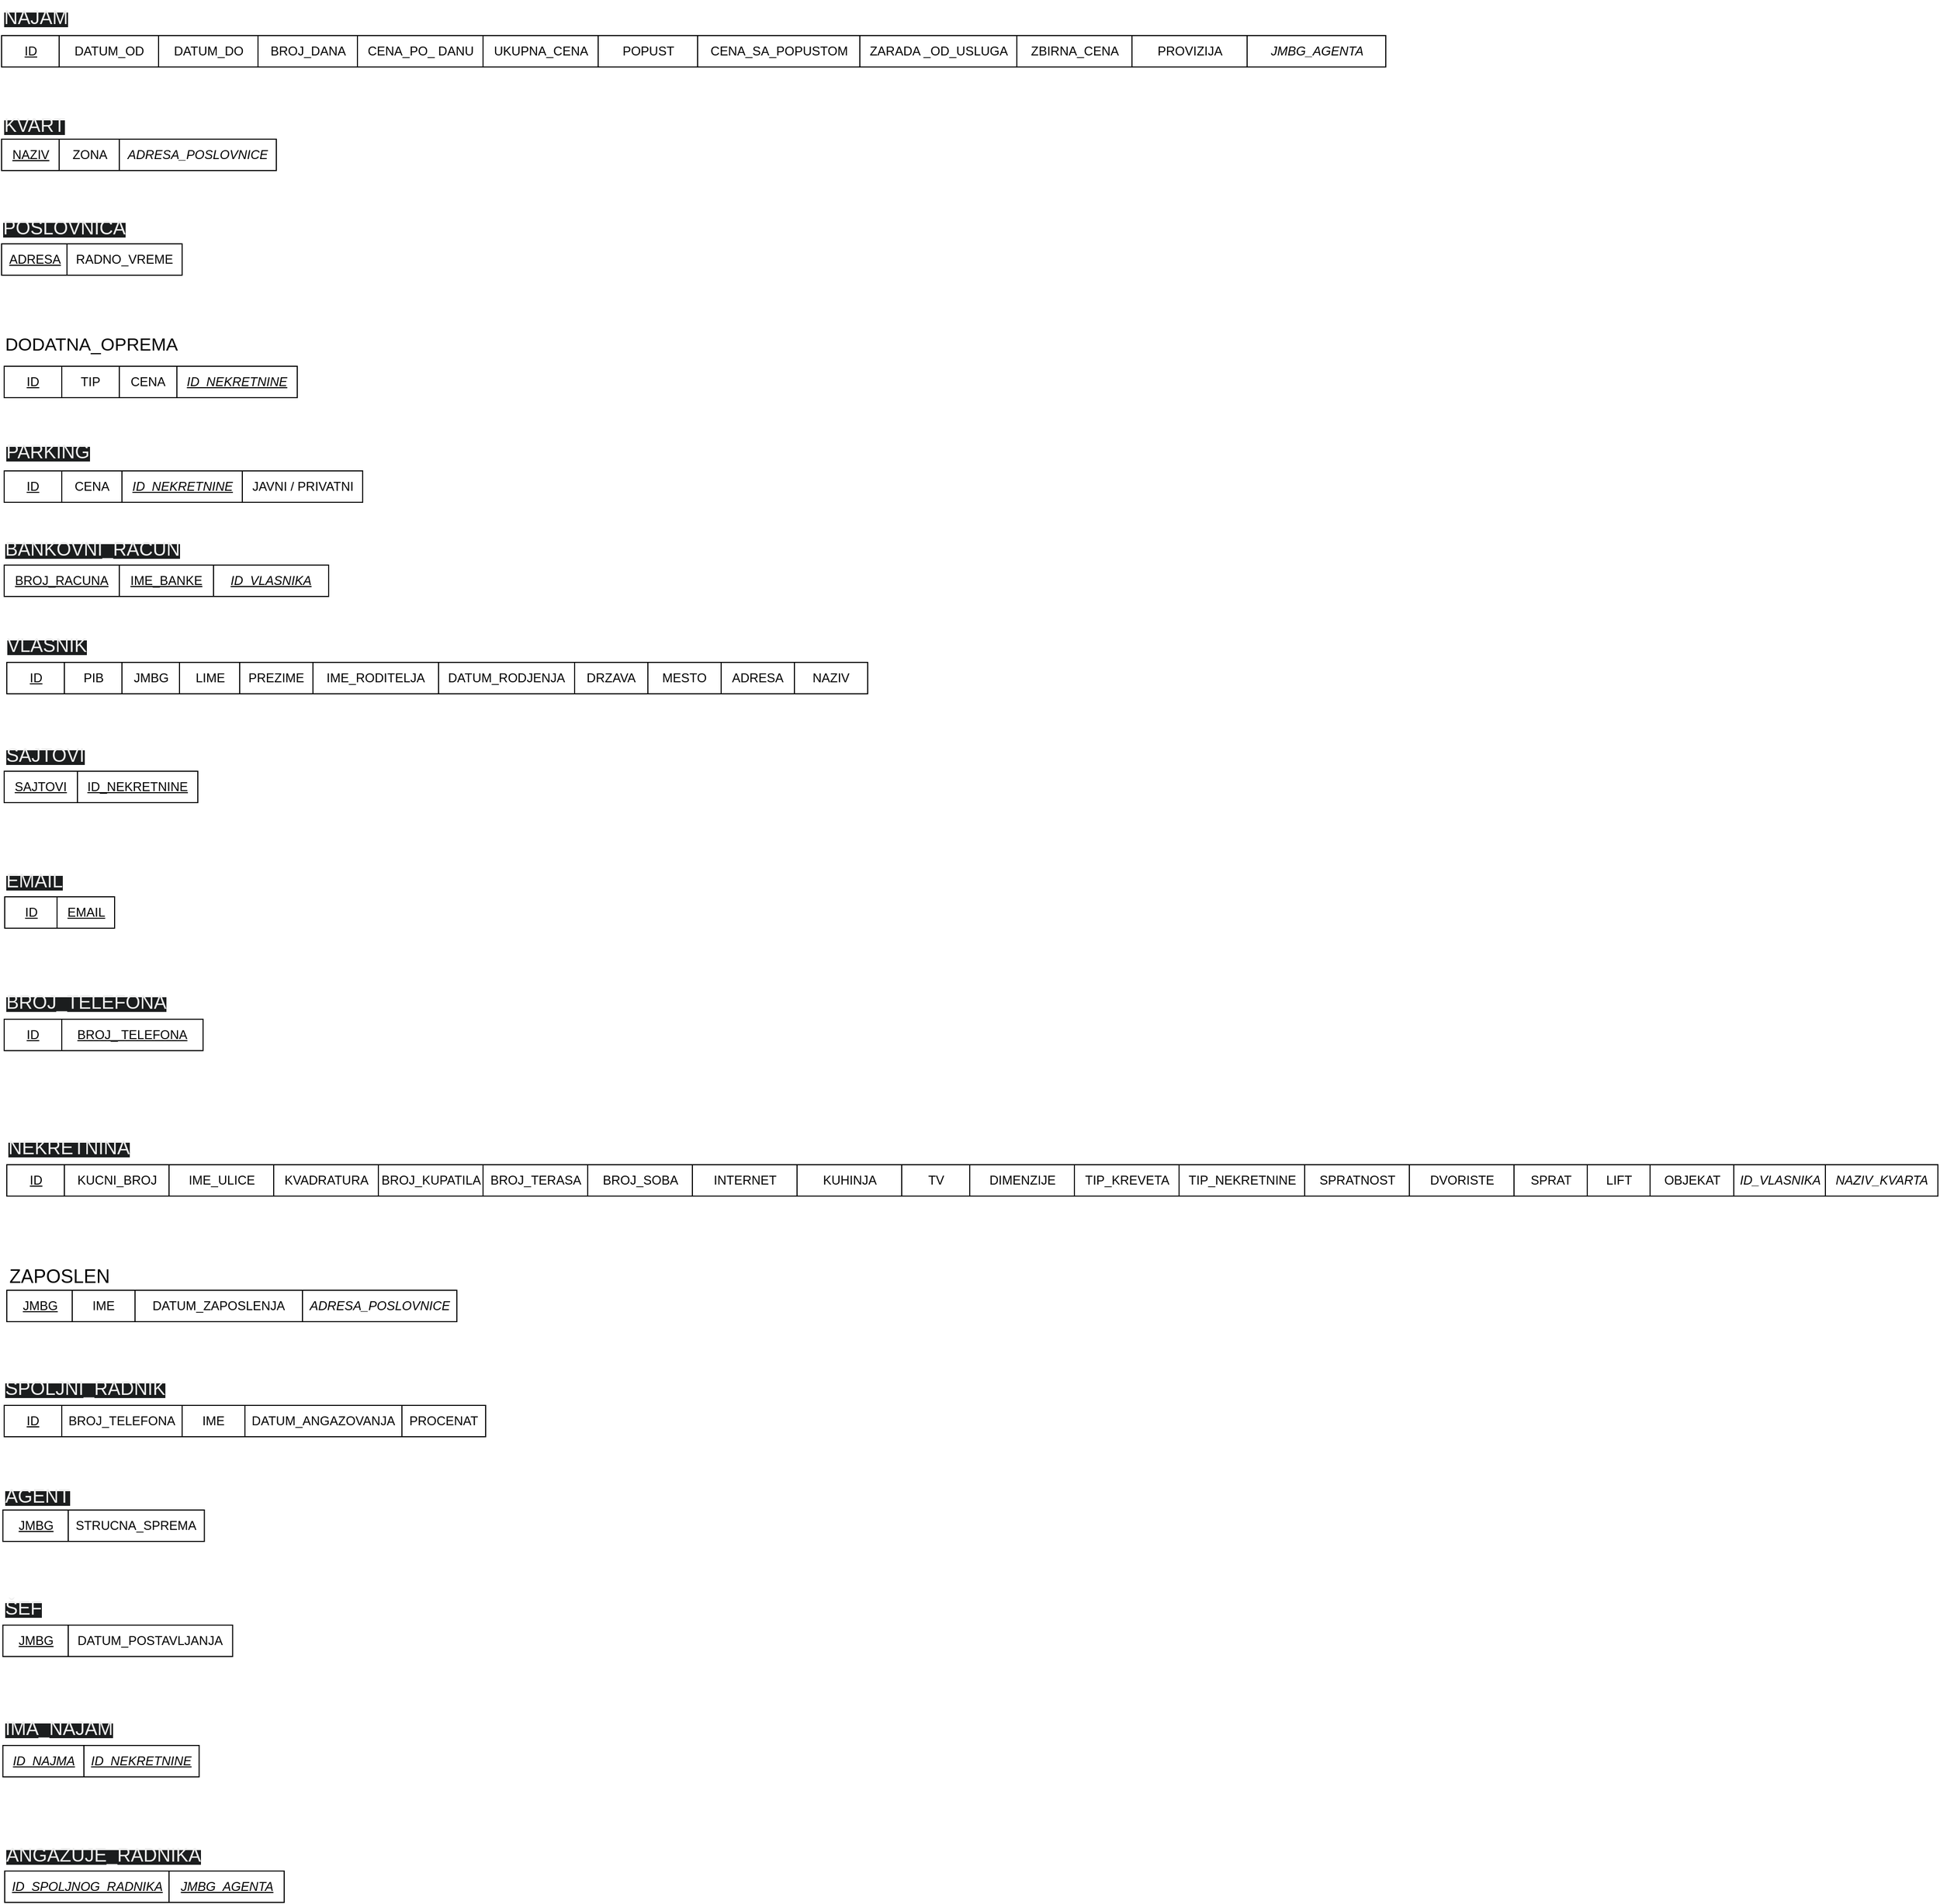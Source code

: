 <mxfile version="24.2.5" type="device">
  <diagram id="R2lEEEUBdFMjLlhIrx00" name="Page-1">
    <mxGraphModel dx="1434" dy="844" grid="1" gridSize="10" guides="1" tooltips="1" connect="1" arrows="1" fold="1" page="1" pageScale="1" pageWidth="850" pageHeight="1100" math="0" shadow="0" extFonts="Permanent Marker^https://fonts.googleapis.com/css?family=Permanent+Marker">
      <root>
        <mxCell id="0" />
        <mxCell id="1" parent="0" />
        <mxCell id="gF0iJYSJDRi98HdOXdBx-7" value="KUCNI_BROJ" style="rounded=0;whiteSpace=wrap;html=1;" parent="1" vertex="1">
          <mxGeometry x="117.5" y="1160" width="100" height="30" as="geometry" />
        </mxCell>
        <mxCell id="gF0iJYSJDRi98HdOXdBx-8" value="IME_ULICE" style="rounded=0;whiteSpace=wrap;html=1;" parent="1" vertex="1">
          <mxGeometry x="217.5" y="1160" width="100" height="30" as="geometry" />
        </mxCell>
        <mxCell id="gF0iJYSJDRi98HdOXdBx-9" value="&lt;u&gt;ID&lt;/u&gt;" style="rounded=0;whiteSpace=wrap;html=1;" parent="1" vertex="1">
          <mxGeometry x="62.5" y="1160" width="55" height="30" as="geometry" />
        </mxCell>
        <mxCell id="gF0iJYSJDRi98HdOXdBx-10" value="KVADRATURA" style="rounded=0;whiteSpace=wrap;html=1;" parent="1" vertex="1">
          <mxGeometry x="317.5" y="1160" width="100" height="30" as="geometry" />
        </mxCell>
        <mxCell id="gF0iJYSJDRi98HdOXdBx-11" value="BROJ_KUPATILA" style="rounded=0;whiteSpace=wrap;html=1;" parent="1" vertex="1">
          <mxGeometry x="417.5" y="1160" width="100" height="30" as="geometry" />
        </mxCell>
        <mxCell id="gF0iJYSJDRi98HdOXdBx-12" value="BROJ_TERASA" style="rounded=0;whiteSpace=wrap;html=1;" parent="1" vertex="1">
          <mxGeometry x="517.5" y="1160" width="100" height="30" as="geometry" />
        </mxCell>
        <mxCell id="gF0iJYSJDRi98HdOXdBx-13" value="BROJ_SOBA" style="rounded=0;whiteSpace=wrap;html=1;" parent="1" vertex="1">
          <mxGeometry x="617.5" y="1160" width="100" height="30" as="geometry" />
        </mxCell>
        <mxCell id="gF0iJYSJDRi98HdOXdBx-14" value="INTERNET" style="rounded=0;whiteSpace=wrap;html=1;" parent="1" vertex="1">
          <mxGeometry x="717.5" y="1160" width="100" height="30" as="geometry" />
        </mxCell>
        <mxCell id="gF0iJYSJDRi98HdOXdBx-15" value="KUHINJA" style="rounded=0;whiteSpace=wrap;html=1;" parent="1" vertex="1">
          <mxGeometry x="817.5" y="1160" width="100" height="30" as="geometry" />
        </mxCell>
        <mxCell id="gF0iJYSJDRi98HdOXdBx-16" value="TV" style="rounded=0;whiteSpace=wrap;html=1;" parent="1" vertex="1">
          <mxGeometry x="917.5" y="1160" width="65" height="30" as="geometry" />
        </mxCell>
        <mxCell id="gF0iJYSJDRi98HdOXdBx-17" value="DIMENZIJE" style="rounded=0;whiteSpace=wrap;html=1;" parent="1" vertex="1">
          <mxGeometry x="982.5" y="1160" width="100" height="30" as="geometry" />
        </mxCell>
        <mxCell id="gF0iJYSJDRi98HdOXdBx-18" value="TIP_KREVETA" style="rounded=0;whiteSpace=wrap;html=1;" parent="1" vertex="1">
          <mxGeometry x="1082.5" y="1160" width="100" height="30" as="geometry" />
        </mxCell>
        <mxCell id="gF0iJYSJDRi98HdOXdBx-19" value="TIP_NEKRETNINE" style="rounded=0;whiteSpace=wrap;html=1;" parent="1" vertex="1">
          <mxGeometry x="1182.5" y="1160" width="120" height="30" as="geometry" />
        </mxCell>
        <mxCell id="gF0iJYSJDRi98HdOXdBx-20" value="SPRATNOST" style="rounded=0;whiteSpace=wrap;html=1;" parent="1" vertex="1">
          <mxGeometry x="1302.5" y="1160" width="100" height="30" as="geometry" />
        </mxCell>
        <mxCell id="gF0iJYSJDRi98HdOXdBx-21" value="DVORISTE" style="rounded=0;whiteSpace=wrap;html=1;" parent="1" vertex="1">
          <mxGeometry x="1402.5" y="1160" width="100" height="30" as="geometry" />
        </mxCell>
        <mxCell id="gF0iJYSJDRi98HdOXdBx-22" value="SPRAT" style="rounded=0;whiteSpace=wrap;html=1;" parent="1" vertex="1">
          <mxGeometry x="1502.5" y="1160" width="70" height="30" as="geometry" />
        </mxCell>
        <mxCell id="gF0iJYSJDRi98HdOXdBx-23" value="LIFT" style="rounded=0;whiteSpace=wrap;html=1;" parent="1" vertex="1">
          <mxGeometry x="1572.5" y="1160" width="60" height="30" as="geometry" />
        </mxCell>
        <mxCell id="gF0iJYSJDRi98HdOXdBx-24" value="OBJEKAT" style="rounded=0;whiteSpace=wrap;html=1;" parent="1" vertex="1">
          <mxGeometry x="1632.5" y="1160" width="80" height="30" as="geometry" />
        </mxCell>
        <mxCell id="gF0iJYSJDRi98HdOXdBx-27" value="&lt;u&gt;ID&lt;/u&gt;" style="rounded=0;whiteSpace=wrap;html=1;" parent="1" vertex="1">
          <mxGeometry x="62.5" y="680" width="55" height="30" as="geometry" />
        </mxCell>
        <mxCell id="gF0iJYSJDRi98HdOXdBx-30" value="&lt;u&gt;ID&lt;/u&gt;" style="rounded=0;whiteSpace=wrap;html=1;" parent="1" vertex="1">
          <mxGeometry x="60.5" y="904" width="50" height="30" as="geometry" />
        </mxCell>
        <mxCell id="gF0iJYSJDRi98HdOXdBx-31" value="&lt;u&gt;EMAIL&lt;/u&gt;" style="rounded=0;whiteSpace=wrap;html=1;" parent="1" vertex="1">
          <mxGeometry x="110.5" y="904" width="55" height="30" as="geometry" />
        </mxCell>
        <mxCell id="gF0iJYSJDRi98HdOXdBx-33" value="&lt;u&gt;ID&lt;/u&gt;" style="rounded=0;whiteSpace=wrap;html=1;" parent="1" vertex="1">
          <mxGeometry x="60" y="1021" width="55" height="30" as="geometry" />
        </mxCell>
        <mxCell id="gF0iJYSJDRi98HdOXdBx-34" value="&lt;u&gt;BROJ_ TELEFONA&lt;/u&gt;" style="rounded=0;whiteSpace=wrap;html=1;" parent="1" vertex="1">
          <mxGeometry x="115" y="1021" width="135" height="30" as="geometry" />
        </mxCell>
        <mxCell id="gF0iJYSJDRi98HdOXdBx-37" value="&lt;u&gt;ID&lt;/u&gt;" style="rounded=0;whiteSpace=wrap;html=1;" parent="1" vertex="1">
          <mxGeometry x="57.5" y="81" width="55" height="30" as="geometry" />
        </mxCell>
        <mxCell id="gF0iJYSJDRi98HdOXdBx-38" value="DATUM_OD" style="rounded=0;whiteSpace=wrap;html=1;" parent="1" vertex="1">
          <mxGeometry x="112.5" y="81" width="95" height="30" as="geometry" />
        </mxCell>
        <mxCell id="gF0iJYSJDRi98HdOXdBx-43" value="DATUM_DO" style="rounded=0;whiteSpace=wrap;html=1;" parent="1" vertex="1">
          <mxGeometry x="207.5" y="81" width="95" height="30" as="geometry" />
        </mxCell>
        <mxCell id="gF0iJYSJDRi98HdOXdBx-44" value="BROJ_DANA" style="rounded=0;whiteSpace=wrap;html=1;" parent="1" vertex="1">
          <mxGeometry x="302.5" y="81" width="95" height="30" as="geometry" />
        </mxCell>
        <mxCell id="gF0iJYSJDRi98HdOXdBx-45" value="CENA_PO_ DANU" style="rounded=0;whiteSpace=wrap;html=1;" parent="1" vertex="1">
          <mxGeometry x="397.5" y="81" width="120" height="30" as="geometry" />
        </mxCell>
        <mxCell id="gF0iJYSJDRi98HdOXdBx-46" value="UKUPNA_CENA" style="rounded=0;whiteSpace=wrap;html=1;" parent="1" vertex="1">
          <mxGeometry x="517.5" y="81" width="110" height="30" as="geometry" />
        </mxCell>
        <mxCell id="gF0iJYSJDRi98HdOXdBx-47" value="POPUST" style="rounded=0;whiteSpace=wrap;html=1;" parent="1" vertex="1">
          <mxGeometry x="627.5" y="81" width="95" height="30" as="geometry" />
        </mxCell>
        <mxCell id="gF0iJYSJDRi98HdOXdBx-48" value="CENA_SA_POPUSTOM" style="rounded=0;whiteSpace=wrap;html=1;" parent="1" vertex="1">
          <mxGeometry x="722.5" y="81" width="155" height="30" as="geometry" />
        </mxCell>
        <mxCell id="gF0iJYSJDRi98HdOXdBx-49" value="ZARADA _OD_USLUGA" style="rounded=0;whiteSpace=wrap;html=1;" parent="1" vertex="1">
          <mxGeometry x="877.5" y="81" width="150" height="30" as="geometry" />
        </mxCell>
        <mxCell id="gF0iJYSJDRi98HdOXdBx-50" value="ZBIRNA_CENA" style="rounded=0;whiteSpace=wrap;html=1;" parent="1" vertex="1">
          <mxGeometry x="1027.5" y="81" width="110" height="30" as="geometry" />
        </mxCell>
        <mxCell id="gF0iJYSJDRi98HdOXdBx-51" value="PROVIZIJA" style="rounded=0;whiteSpace=wrap;html=1;" parent="1" vertex="1">
          <mxGeometry x="1137.5" y="81" width="110" height="30" as="geometry" />
        </mxCell>
        <mxCell id="gF0iJYSJDRi98HdOXdBx-54" value="&lt;u&gt;ID&lt;/u&gt;" style="rounded=0;whiteSpace=wrap;html=1;" parent="1" vertex="1">
          <mxGeometry x="60" y="397" width="55" height="30" as="geometry" />
        </mxCell>
        <mxCell id="gF0iJYSJDRi98HdOXdBx-55" value="TIP" style="rounded=0;whiteSpace=wrap;html=1;" parent="1" vertex="1">
          <mxGeometry x="115" y="397" width="55" height="30" as="geometry" />
        </mxCell>
        <mxCell id="gF0iJYSJDRi98HdOXdBx-57" value="CENA" style="rounded=0;whiteSpace=wrap;html=1;" parent="1" vertex="1">
          <mxGeometry x="170" y="397" width="55" height="30" as="geometry" />
        </mxCell>
        <mxCell id="gF0iJYSJDRi98HdOXdBx-58" value="&lt;i style=&quot;&quot;&gt;&lt;u&gt;ID_NEKRETNINE&lt;/u&gt;&lt;/i&gt;" style="rounded=0;whiteSpace=wrap;html=1;" parent="1" vertex="1">
          <mxGeometry x="225" y="397" width="115" height="30" as="geometry" />
        </mxCell>
        <mxCell id="gF0iJYSJDRi98HdOXdBx-60" value="&lt;u&gt;SAJTOVI&lt;/u&gt;" style="rounded=0;whiteSpace=wrap;html=1;" parent="1" vertex="1">
          <mxGeometry x="60" y="784" width="70" height="30" as="geometry" />
        </mxCell>
        <mxCell id="gF0iJYSJDRi98HdOXdBx-63" value="&lt;u&gt;ID&lt;/u&gt;" style="rounded=0;whiteSpace=wrap;html=1;" parent="1" vertex="1">
          <mxGeometry x="60" y="497" width="55" height="30" as="geometry" />
        </mxCell>
        <mxCell id="gF0iJYSJDRi98HdOXdBx-64" value="CENA" style="rounded=0;whiteSpace=wrap;html=1;" parent="1" vertex="1">
          <mxGeometry x="115" y="497" width="57.5" height="30" as="geometry" />
        </mxCell>
        <mxCell id="gF0iJYSJDRi98HdOXdBx-65" value="&lt;i style=&quot;&quot;&gt;&lt;u&gt;ID_NEKRETNINE&lt;/u&gt;&lt;/i&gt;" style="rounded=0;whiteSpace=wrap;html=1;" parent="1" vertex="1">
          <mxGeometry x="172.5" y="497" width="115" height="30" as="geometry" />
        </mxCell>
        <mxCell id="gF0iJYSJDRi98HdOXdBx-66" value="JAVNI / PRIVATNI" style="rounded=0;whiteSpace=wrap;html=1;" parent="1" vertex="1">
          <mxGeometry x="287.5" y="497" width="115" height="30" as="geometry" />
        </mxCell>
        <mxCell id="gF0iJYSJDRi98HdOXdBx-68" value="&lt;u&gt;NAZIV&lt;/u&gt;" style="rounded=0;whiteSpace=wrap;html=1;" parent="1" vertex="1">
          <mxGeometry x="57.5" y="180" width="55" height="30" as="geometry" />
        </mxCell>
        <mxCell id="gF0iJYSJDRi98HdOXdBx-69" value="ZONA" style="rounded=0;whiteSpace=wrap;html=1;" parent="1" vertex="1">
          <mxGeometry x="112.5" y="180" width="57.5" height="30" as="geometry" />
        </mxCell>
        <mxCell id="gF0iJYSJDRi98HdOXdBx-72" value="&lt;i style=&quot;&quot;&gt;ADRESA_POSLOVNICE&lt;/i&gt;" style="rounded=0;whiteSpace=wrap;html=1;" parent="1" vertex="1">
          <mxGeometry x="170" y="180" width="150" height="30" as="geometry" />
        </mxCell>
        <mxCell id="gF0iJYSJDRi98HdOXdBx-75" value="&lt;u&gt;ADRESA&lt;/u&gt;" style="rounded=0;whiteSpace=wrap;html=1;" parent="1" vertex="1">
          <mxGeometry x="57.5" y="280" width="62.5" height="30" as="geometry" />
        </mxCell>
        <mxCell id="gF0iJYSJDRi98HdOXdBx-78" value="RADNO_VREME" style="rounded=0;whiteSpace=wrap;html=1;" parent="1" vertex="1">
          <mxGeometry x="120" y="280" width="110" height="30" as="geometry" />
        </mxCell>
        <mxCell id="gF0iJYSJDRi98HdOXdBx-80" value="&lt;u&gt;JMBG&lt;/u&gt;" style="rounded=0;whiteSpace=wrap;html=1;" parent="1" vertex="1">
          <mxGeometry x="62.5" y="1280" width="62.5" height="30" as="geometry" />
        </mxCell>
        <mxCell id="gF0iJYSJDRi98HdOXdBx-81" value="IME" style="rounded=0;whiteSpace=wrap;html=1;" parent="1" vertex="1">
          <mxGeometry x="125" y="1280" width="60" height="30" as="geometry" />
        </mxCell>
        <mxCell id="gF0iJYSJDRi98HdOXdBx-84" value="&lt;i style=&quot;&quot;&gt;JMBG_AGENTA&lt;/i&gt;" style="rounded=0;whiteSpace=wrap;html=1;" parent="1" vertex="1">
          <mxGeometry x="1247.5" y="81" width="132.5" height="30" as="geometry" />
        </mxCell>
        <mxCell id="gF0iJYSJDRi98HdOXdBx-86" value="&lt;u&gt;BROJ_RACUNA&lt;/u&gt;" style="rounded=0;whiteSpace=wrap;html=1;" parent="1" vertex="1">
          <mxGeometry x="60" y="587" width="110" height="30" as="geometry" />
        </mxCell>
        <mxCell id="gF0iJYSJDRi98HdOXdBx-88" value="&lt;u&gt;IME_BANKE&lt;/u&gt;" style="rounded=0;whiteSpace=wrap;html=1;" parent="1" vertex="1">
          <mxGeometry x="170" y="587" width="90" height="30" as="geometry" />
        </mxCell>
        <mxCell id="gF0iJYSJDRi98HdOXdBx-89" value="&lt;i&gt;&lt;u&gt;ID_VLASNIKA&lt;/u&gt;&lt;/i&gt;" style="rounded=0;whiteSpace=wrap;html=1;" parent="1" vertex="1">
          <mxGeometry x="260" y="587" width="110" height="30" as="geometry" />
        </mxCell>
        <mxCell id="gF0iJYSJDRi98HdOXdBx-91" value="&lt;u&gt;ID&lt;/u&gt;" style="rounded=0;whiteSpace=wrap;html=1;" parent="1" vertex="1">
          <mxGeometry x="60" y="1390" width="55" height="30" as="geometry" />
        </mxCell>
        <mxCell id="gF0iJYSJDRi98HdOXdBx-92" value="BROJ_TELEFONA" style="rounded=0;whiteSpace=wrap;html=1;" parent="1" vertex="1">
          <mxGeometry x="115" y="1390" width="115" height="30" as="geometry" />
        </mxCell>
        <mxCell id="gF0iJYSJDRi98HdOXdBx-93" value="IME" style="rounded=0;whiteSpace=wrap;html=1;" parent="1" vertex="1">
          <mxGeometry x="230" y="1390" width="60" height="30" as="geometry" />
        </mxCell>
        <mxCell id="gF0iJYSJDRi98HdOXdBx-94" value="DATUM_ANGAZOVANJA" style="rounded=0;whiteSpace=wrap;html=1;" parent="1" vertex="1">
          <mxGeometry x="290" y="1390" width="150" height="30" as="geometry" />
        </mxCell>
        <mxCell id="gF0iJYSJDRi98HdOXdBx-95" value="PROCENAT" style="rounded=0;whiteSpace=wrap;html=1;" parent="1" vertex="1">
          <mxGeometry x="440" y="1390" width="80" height="30" as="geometry" />
        </mxCell>
        <mxCell id="gF0iJYSJDRi98HdOXdBx-97" value="&lt;u&gt;JMBG&lt;/u&gt;" style="rounded=0;whiteSpace=wrap;html=1;" parent="1" vertex="1">
          <mxGeometry x="58.75" y="1490" width="62.5" height="30" as="geometry" />
        </mxCell>
        <mxCell id="gF0iJYSJDRi98HdOXdBx-99" value="STRUCNA_SPREMA" style="rounded=0;whiteSpace=wrap;html=1;" parent="1" vertex="1">
          <mxGeometry x="121.25" y="1490" width="130" height="30" as="geometry" />
        </mxCell>
        <mxCell id="gF0iJYSJDRi98HdOXdBx-103" value="&lt;u&gt;JMBG&lt;/u&gt;" style="rounded=0;whiteSpace=wrap;html=1;" parent="1" vertex="1">
          <mxGeometry x="58.75" y="1600" width="62.5" height="30" as="geometry" />
        </mxCell>
        <mxCell id="gF0iJYSJDRi98HdOXdBx-104" value="DATUM_POSTAVLJANJA" style="rounded=0;whiteSpace=wrap;html=1;" parent="1" vertex="1">
          <mxGeometry x="121.25" y="1600" width="157" height="30" as="geometry" />
        </mxCell>
        <mxCell id="gF0iJYSJDRi98HdOXdBx-108" value="NAZIV" style="rounded=0;whiteSpace=wrap;html=1;" parent="1" vertex="1">
          <mxGeometry x="815" y="680" width="70" height="30" as="geometry" />
        </mxCell>
        <mxCell id="gF0iJYSJDRi98HdOXdBx-115" value="IME_RODITELJA" style="rounded=0;whiteSpace=wrap;html=1;" parent="1" vertex="1">
          <mxGeometry x="355" y="680" width="120" height="30" as="geometry" />
        </mxCell>
        <mxCell id="gF0iJYSJDRi98HdOXdBx-117" value="DATUM_RODJENJA" style="rounded=0;whiteSpace=wrap;html=1;" parent="1" vertex="1">
          <mxGeometry x="475" y="680" width="130" height="30" as="geometry" />
        </mxCell>
        <mxCell id="gF0iJYSJDRi98HdOXdBx-118" value="DRZAVA" style="rounded=0;whiteSpace=wrap;html=1;" parent="1" vertex="1">
          <mxGeometry x="605" y="680" width="70" height="30" as="geometry" />
        </mxCell>
        <mxCell id="gF0iJYSJDRi98HdOXdBx-119" value="MESTO&lt;span style=&quot;color: rgba(0, 0, 0, 0); font-family: monospace; font-size: 0px; text-align: start; text-wrap: nowrap;&quot;&gt;%3CmxGraphModel%3E%3Croot%3E%3CmxCell%20id%3D%220%22%2F%3E%3CmxCell%20id%3D%221%22%20parent%3D%220%22%2F%3E%3CmxCell%20id%3D%222%22%20value%3D%22DRZAVA%22%20style%3D%22rounded%3D0%3BwhiteSpace%3Dwrap%3Bhtml%3D1%3B%22%20vertex%3D%221%22%20parent%3D%221%22%3E%3CmxGeometry%20x%3D%22510%22%20y%3D%22890%22%20width%3D%2270%22%20height%3D%2230%22%20as%3D%22geometry%22%2F%3E%3C%2FmxCell%3E%3C%2Froot%3E%3C%2FmxGraphModel%3E&lt;/span&gt;" style="rounded=0;whiteSpace=wrap;html=1;" parent="1" vertex="1">
          <mxGeometry x="675" y="680" width="70" height="30" as="geometry" />
        </mxCell>
        <mxCell id="gF0iJYSJDRi98HdOXdBx-120" value="ADRESA" style="rounded=0;whiteSpace=wrap;html=1;" parent="1" vertex="1">
          <mxGeometry x="745" y="680" width="70" height="30" as="geometry" />
        </mxCell>
        <mxCell id="gF0iJYSJDRi98HdOXdBx-121" value="PIB" style="rounded=0;whiteSpace=wrap;html=1;" parent="1" vertex="1">
          <mxGeometry x="117.5" y="680" width="55" height="30" as="geometry" />
        </mxCell>
        <mxCell id="gF0iJYSJDRi98HdOXdBx-122" value="JMBG" style="rounded=0;whiteSpace=wrap;html=1;" parent="1" vertex="1">
          <mxGeometry x="172.5" y="680" width="55" height="30" as="geometry" />
        </mxCell>
        <mxCell id="gF0iJYSJDRi98HdOXdBx-125" value="LIME" style="rounded=0;whiteSpace=wrap;html=1;" parent="1" vertex="1">
          <mxGeometry x="227.5" y="680" width="57.5" height="30" as="geometry" />
        </mxCell>
        <mxCell id="gF0iJYSJDRi98HdOXdBx-126" value="PREZIME" style="rounded=0;whiteSpace=wrap;html=1;" parent="1" vertex="1">
          <mxGeometry x="285" y="680" width="70" height="30" as="geometry" />
        </mxCell>
        <mxCell id="gF0iJYSJDRi98HdOXdBx-128" value="&lt;u style=&quot;&quot;&gt;ID_NEKRETNINE&lt;/u&gt;" style="rounded=0;whiteSpace=wrap;html=1;" parent="1" vertex="1">
          <mxGeometry x="130" y="784" width="115" height="30" as="geometry" />
        </mxCell>
        <mxCell id="gF0iJYSJDRi98HdOXdBx-129" value="&lt;i&gt;ID_VLASNIKA&lt;/i&gt;" style="rounded=0;whiteSpace=wrap;html=1;" parent="1" vertex="1">
          <mxGeometry x="1712.5" y="1160" width="87.5" height="30" as="geometry" />
        </mxCell>
        <mxCell id="gF0iJYSJDRi98HdOXdBx-130" value="&lt;i&gt;NAZIV_KVARTA&lt;/i&gt;" style="rounded=0;whiteSpace=wrap;html=1;" parent="1" vertex="1">
          <mxGeometry x="1800" y="1160" width="107.5" height="30" as="geometry" />
        </mxCell>
        <mxCell id="gF0iJYSJDRi98HdOXdBx-131" value="&lt;i style=&quot;&quot;&gt;ADRESA_POSLOVNICE&lt;/i&gt;" style="rounded=0;whiteSpace=wrap;html=1;" parent="1" vertex="1">
          <mxGeometry x="345" y="1280" width="147.5" height="30" as="geometry" />
        </mxCell>
        <mxCell id="gF0iJYSJDRi98HdOXdBx-133" value="DATUM_ZAPOSLENJA" style="rounded=0;whiteSpace=wrap;html=1;" parent="1" vertex="1">
          <mxGeometry x="185" y="1280" width="160" height="30" as="geometry" />
        </mxCell>
        <mxCell id="gF0iJYSJDRi98HdOXdBx-134" value="&lt;i&gt;&lt;u&gt;ID_NAJMA&lt;/u&gt;&lt;/i&gt;" style="rounded=0;whiteSpace=wrap;html=1;" parent="1" vertex="1">
          <mxGeometry x="58.75" y="1715" width="77.5" height="30" as="geometry" />
        </mxCell>
        <mxCell id="gF0iJYSJDRi98HdOXdBx-135" value="&lt;u&gt;&lt;i&gt;ID_NEKRETNINE&lt;/i&gt;&lt;/u&gt;" style="rounded=0;whiteSpace=wrap;html=1;" parent="1" vertex="1">
          <mxGeometry x="136.25" y="1715" width="110" height="30" as="geometry" />
        </mxCell>
        <mxCell id="gF0iJYSJDRi98HdOXdBx-138" value="&lt;i&gt;&lt;u&gt;ID_SPOLJNOG_RADNIKA&lt;/u&gt;&lt;/i&gt;" style="rounded=0;whiteSpace=wrap;html=1;" parent="1" vertex="1">
          <mxGeometry x="60.5" y="1835" width="157" height="30" as="geometry" />
        </mxCell>
        <mxCell id="gF0iJYSJDRi98HdOXdBx-139" value="&lt;u&gt;&lt;i&gt;JMBG_AGENTA&lt;/i&gt;&lt;/u&gt;" style="rounded=0;whiteSpace=wrap;html=1;" parent="1" vertex="1">
          <mxGeometry x="217.5" y="1835" width="110" height="30" as="geometry" />
        </mxCell>
        <mxCell id="e4iGLTVoubCeWiSF-Sry-1" value="&lt;span style=&quot;color: rgb(240, 240, 240); font-family: Helvetica; font-style: normal; font-variant-ligatures: normal; font-variant-caps: normal; font-weight: 400; letter-spacing: normal; orphans: 2; text-align: center; text-indent: 0px; text-transform: none; widows: 2; word-spacing: 0px; -webkit-text-stroke-width: 0px; white-space: normal; background-color: rgb(27, 29, 30); text-decoration-thickness: initial; text-decoration-style: initial; text-decoration-color: initial; float: none; display: inline !important;&quot;&gt;&lt;font style=&quot;font-size: 18px;&quot;&gt;NAJAM&lt;/font&gt;&lt;/span&gt;" style="text;whiteSpace=wrap;html=1;" vertex="1" parent="1">
          <mxGeometry x="57.75" y="47" width="70" height="40" as="geometry" />
        </mxCell>
        <mxCell id="e4iGLTVoubCeWiSF-Sry-2" value="&lt;span style=&quot;color: rgb(240, 240, 240); font-family: Helvetica; font-style: normal; font-variant-ligatures: normal; font-variant-caps: normal; font-weight: 400; letter-spacing: normal; orphans: 2; text-align: center; text-indent: 0px; text-transform: none; widows: 2; word-spacing: 0px; -webkit-text-stroke-width: 0px; white-space: normal; background-color: rgb(27, 29, 30); text-decoration-thickness: initial; text-decoration-style: initial; text-decoration-color: initial; float: none; display: inline !important;&quot;&gt;&lt;font style=&quot;font-size: 18px;&quot;&gt;KVART&lt;/font&gt;&lt;/span&gt;" style="text;whiteSpace=wrap;html=1;" vertex="1" parent="1">
          <mxGeometry x="57.75" y="150" width="70" height="40" as="geometry" />
        </mxCell>
        <mxCell id="e4iGLTVoubCeWiSF-Sry-3" value="&lt;span style=&quot;color: rgb(240, 240, 240); font-family: Helvetica; font-style: normal; font-variant-ligatures: normal; font-variant-caps: normal; font-weight: 400; letter-spacing: normal; orphans: 2; text-align: center; text-indent: 0px; text-transform: none; widows: 2; word-spacing: 0px; -webkit-text-stroke-width: 0px; white-space: normal; background-color: rgb(27, 29, 30); text-decoration-thickness: initial; text-decoration-style: initial; text-decoration-color: initial; float: none; display: inline !important;&quot;&gt;&lt;font style=&quot;font-size: 18px;&quot;&gt;POSLOVNICA&lt;/font&gt;&lt;/span&gt;" style="text;whiteSpace=wrap;html=1;" vertex="1" parent="1">
          <mxGeometry x="56.88" y="248" width="131.75" height="35" as="geometry" />
        </mxCell>
        <mxCell id="e4iGLTVoubCeWiSF-Sry-4" value="&lt;span style=&quot;text-align: center;&quot;&gt;&lt;font style=&quot;font-size: 17px;&quot;&gt;DODATNA_OPREMA&lt;/font&gt;&lt;/span&gt;" style="text;whiteSpace=wrap;html=1;" vertex="1" parent="1">
          <mxGeometry x="58.75" y="360" width="151.25" height="40" as="geometry" />
        </mxCell>
        <mxCell id="e4iGLTVoubCeWiSF-Sry-5" value="&lt;span style=&quot;color: rgb(240, 240, 240); font-family: Helvetica; font-style: normal; font-variant-ligatures: normal; font-variant-caps: normal; font-weight: 400; letter-spacing: normal; orphans: 2; text-align: center; text-indent: 0px; text-transform: none; widows: 2; word-spacing: 0px; -webkit-text-stroke-width: 0px; white-space: normal; background-color: rgb(27, 29, 30); text-decoration-thickness: initial; text-decoration-style: initial; text-decoration-color: initial; float: none; display: inline !important;&quot;&gt;&lt;font style=&quot;font-size: 18px;&quot;&gt;PARKING&lt;/font&gt;&lt;/span&gt;" style="text;whiteSpace=wrap;html=1;" vertex="1" parent="1">
          <mxGeometry x="60" y="462" width="87.5" height="35" as="geometry" />
        </mxCell>
        <mxCell id="e4iGLTVoubCeWiSF-Sry-6" value="&lt;span style=&quot;color: rgb(240, 240, 240); font-family: Helvetica; font-style: normal; font-variant-ligatures: normal; font-variant-caps: normal; font-weight: 400; letter-spacing: normal; orphans: 2; text-align: center; text-indent: 0px; text-transform: none; widows: 2; word-spacing: 0px; -webkit-text-stroke-width: 0px; white-space: normal; background-color: rgb(27, 29, 30); text-decoration-thickness: initial; text-decoration-style: initial; text-decoration-color: initial; float: none; display: inline !important;&quot;&gt;&lt;font style=&quot;font-size: 18px;&quot;&gt;BANKOVNI_RACUN&lt;/font&gt;&lt;/span&gt;" style="text;whiteSpace=wrap;html=1;" vertex="1" parent="1">
          <mxGeometry x="58.75" y="555" width="178.75" height="38" as="geometry" />
        </mxCell>
        <mxCell id="e4iGLTVoubCeWiSF-Sry-7" value="&lt;span style=&quot;color: rgb(240, 240, 240); font-family: Helvetica; font-style: normal; font-variant-ligatures: normal; font-variant-caps: normal; font-weight: 400; letter-spacing: normal; orphans: 2; text-align: center; text-indent: 0px; text-transform: none; widows: 2; word-spacing: 0px; -webkit-text-stroke-width: 0px; white-space: normal; background-color: rgb(27, 29, 30); text-decoration-thickness: initial; text-decoration-style: initial; text-decoration-color: initial; float: none; display: inline !important;&quot;&gt;&lt;font style=&quot;font-size: 18px;&quot;&gt;VLASNIK&lt;/font&gt;&lt;/span&gt;" style="text;whiteSpace=wrap;html=1;" vertex="1" parent="1">
          <mxGeometry x="60.63" y="647" width="88.75" height="38" as="geometry" />
        </mxCell>
        <mxCell id="e4iGLTVoubCeWiSF-Sry-8" value="&lt;span style=&quot;color: rgb(240, 240, 240); font-family: Helvetica; font-style: normal; font-variant-ligatures: normal; font-variant-caps: normal; font-weight: 400; letter-spacing: normal; orphans: 2; text-align: center; text-indent: 0px; text-transform: none; widows: 2; word-spacing: 0px; -webkit-text-stroke-width: 0px; white-space: normal; background-color: rgb(27, 29, 30); text-decoration-thickness: initial; text-decoration-style: initial; text-decoration-color: initial; float: none; display: inline !important;&quot;&gt;&lt;font style=&quot;font-size: 18px;&quot;&gt;SAJTOVI&lt;/font&gt;&lt;/span&gt;" style="text;whiteSpace=wrap;html=1;" vertex="1" parent="1">
          <mxGeometry x="60.38" y="752" width="88.75" height="38" as="geometry" />
        </mxCell>
        <mxCell id="e4iGLTVoubCeWiSF-Sry-9" value="&lt;span style=&quot;color: rgb(240, 240, 240); font-family: Helvetica; font-style: normal; font-variant-ligatures: normal; font-variant-caps: normal; font-weight: 400; letter-spacing: normal; orphans: 2; text-align: center; text-indent: 0px; text-transform: none; widows: 2; word-spacing: 0px; -webkit-text-stroke-width: 0px; white-space: normal; background-color: rgb(27, 29, 30); text-decoration-thickness: initial; text-decoration-style: initial; text-decoration-color: initial; float: none; display: inline !important;&quot;&gt;&lt;font style=&quot;font-size: 18px;&quot;&gt;EMAIL&lt;/font&gt;&lt;/span&gt;" style="text;whiteSpace=wrap;html=1;" vertex="1" parent="1">
          <mxGeometry x="60" y="872" width="66.88" height="38" as="geometry" />
        </mxCell>
        <mxCell id="e4iGLTVoubCeWiSF-Sry-10" value="&lt;span style=&quot;color: rgb(240, 240, 240); font-family: Helvetica; font-style: normal; font-variant-ligatures: normal; font-variant-caps: normal; font-weight: 400; letter-spacing: normal; orphans: 2; text-align: center; text-indent: 0px; text-transform: none; widows: 2; word-spacing: 0px; -webkit-text-stroke-width: 0px; white-space: normal; background-color: rgb(27, 29, 30); text-decoration-thickness: initial; text-decoration-style: initial; text-decoration-color: initial; float: none; display: inline !important;&quot;&gt;&lt;font style=&quot;font-size: 18px;&quot;&gt;BROJ_TELEFONA&lt;/font&gt;&lt;/span&gt;" style="text;whiteSpace=wrap;html=1;" vertex="1" parent="1">
          <mxGeometry x="60" y="988" width="172.5" height="38" as="geometry" />
        </mxCell>
        <mxCell id="e4iGLTVoubCeWiSF-Sry-11" value="&lt;span style=&quot;color: rgb(240, 240, 240); font-family: Helvetica; font-style: normal; font-variant-ligatures: normal; font-variant-caps: normal; font-weight: 400; letter-spacing: normal; orphans: 2; text-align: center; text-indent: 0px; text-transform: none; widows: 2; word-spacing: 0px; -webkit-text-stroke-width: 0px; white-space: normal; background-color: rgb(27, 29, 30); text-decoration-thickness: initial; text-decoration-style: initial; text-decoration-color: initial; float: none; display: inline !important;&quot;&gt;&lt;font style=&quot;font-size: 18px;&quot;&gt;NEKRETNINA&lt;/font&gt;&lt;/span&gt;" style="text;whiteSpace=wrap;html=1;" vertex="1" parent="1">
          <mxGeometry x="61.75" y="1127" width="126.88" height="38" as="geometry" />
        </mxCell>
        <mxCell id="e4iGLTVoubCeWiSF-Sry-12" value="&lt;div style=&quot;text-align: center;&quot;&gt;&lt;span style=&quot;background-color: initial; font-size: 18px;&quot;&gt;ZAPOSLEN&lt;/span&gt;&lt;/div&gt;" style="text;whiteSpace=wrap;html=1;" vertex="1" parent="1">
          <mxGeometry x="62.5" y="1250" width="126.88" height="38" as="geometry" />
        </mxCell>
        <mxCell id="e4iGLTVoubCeWiSF-Sry-13" value="&lt;span style=&quot;color: rgb(240, 240, 240); font-family: Helvetica; font-style: normal; font-variant-ligatures: normal; font-variant-caps: normal; font-weight: 400; letter-spacing: normal; orphans: 2; text-align: center; text-indent: 0px; text-transform: none; widows: 2; word-spacing: 0px; -webkit-text-stroke-width: 0px; white-space: normal; background-color: rgb(27, 29, 30); text-decoration-thickness: initial; text-decoration-style: initial; text-decoration-color: initial; float: none; display: inline !important;&quot;&gt;&lt;font style=&quot;font-size: 18px;&quot;&gt;SPOLJNI_RADNIK&lt;/font&gt;&lt;/span&gt;" style="text;whiteSpace=wrap;html=1;" vertex="1" parent="1">
          <mxGeometry x="58.75" y="1357" width="162.5" height="40" as="geometry" />
        </mxCell>
        <mxCell id="e4iGLTVoubCeWiSF-Sry-14" value="&lt;span style=&quot;color: rgb(240, 240, 240); font-family: Helvetica; font-style: normal; font-variant-ligatures: normal; font-variant-caps: normal; font-weight: 400; letter-spacing: normal; orphans: 2; text-align: center; text-indent: 0px; text-transform: none; widows: 2; word-spacing: 0px; -webkit-text-stroke-width: 0px; white-space: normal; background-color: rgb(27, 29, 30); text-decoration-thickness: initial; text-decoration-style: initial; text-decoration-color: initial; float: none; display: inline !important;&quot;&gt;&lt;font style=&quot;font-size: 18px;&quot;&gt;AGENT&lt;/font&gt;&lt;/span&gt;" style="text;whiteSpace=wrap;html=1;" vertex="1" parent="1">
          <mxGeometry x="58.75" y="1460" width="74.38" height="38" as="geometry" />
        </mxCell>
        <mxCell id="e4iGLTVoubCeWiSF-Sry-15" value="&lt;span style=&quot;color: rgb(240, 240, 240); font-family: Helvetica; font-style: normal; font-variant-ligatures: normal; font-variant-caps: normal; font-weight: 400; letter-spacing: normal; orphans: 2; text-align: center; text-indent: 0px; text-transform: none; widows: 2; word-spacing: 0px; -webkit-text-stroke-width: 0px; white-space: normal; background-color: rgb(27, 29, 30); text-decoration-thickness: initial; text-decoration-style: initial; text-decoration-color: initial; float: none; display: inline !important;&quot;&gt;&lt;font style=&quot;font-size: 18px;&quot;&gt;ŠEF&lt;/font&gt;&lt;/span&gt;" style="text;whiteSpace=wrap;html=1;" vertex="1" parent="1">
          <mxGeometry x="58.75" y="1567" width="45" height="38" as="geometry" />
        </mxCell>
        <mxCell id="e4iGLTVoubCeWiSF-Sry-17" value="&lt;span style=&quot;color: rgb(240, 240, 240); font-family: Helvetica; font-style: normal; font-variant-ligatures: normal; font-variant-caps: normal; font-weight: 400; letter-spacing: normal; orphans: 2; text-align: center; text-indent: 0px; text-transform: none; widows: 2; word-spacing: 0px; -webkit-text-stroke-width: 0px; white-space: normal; background-color: rgb(27, 29, 30); text-decoration-thickness: initial; text-decoration-style: initial; text-decoration-color: initial; float: none; display: inline !important;&quot;&gt;&lt;font style=&quot;font-size: 18px;&quot;&gt;IMA_NAJAM&lt;/font&gt;&lt;/span&gt;" style="text;whiteSpace=wrap;html=1;" vertex="1" parent="1">
          <mxGeometry x="58.75" y="1682" width="116.88" height="38" as="geometry" />
        </mxCell>
        <mxCell id="e4iGLTVoubCeWiSF-Sry-18" value="&lt;span style=&quot;color: rgb(240, 240, 240); font-family: Helvetica; font-style: normal; font-variant-ligatures: normal; font-variant-caps: normal; font-weight: 400; letter-spacing: normal; orphans: 2; text-align: center; text-indent: 0px; text-transform: none; widows: 2; word-spacing: 0px; -webkit-text-stroke-width: 0px; white-space: normal; background-color: rgb(27, 29, 30); text-decoration-thickness: initial; text-decoration-style: initial; text-decoration-color: initial; float: none; display: inline !important;&quot;&gt;&lt;font style=&quot;font-size: 18px;&quot;&gt;ANGAZUJE_RADNIKA&lt;/font&gt;&lt;/span&gt;" style="text;whiteSpace=wrap;html=1;" vertex="1" parent="1">
          <mxGeometry x="60" y="1803" width="196.88" height="34" as="geometry" />
        </mxCell>
      </root>
    </mxGraphModel>
  </diagram>
</mxfile>
